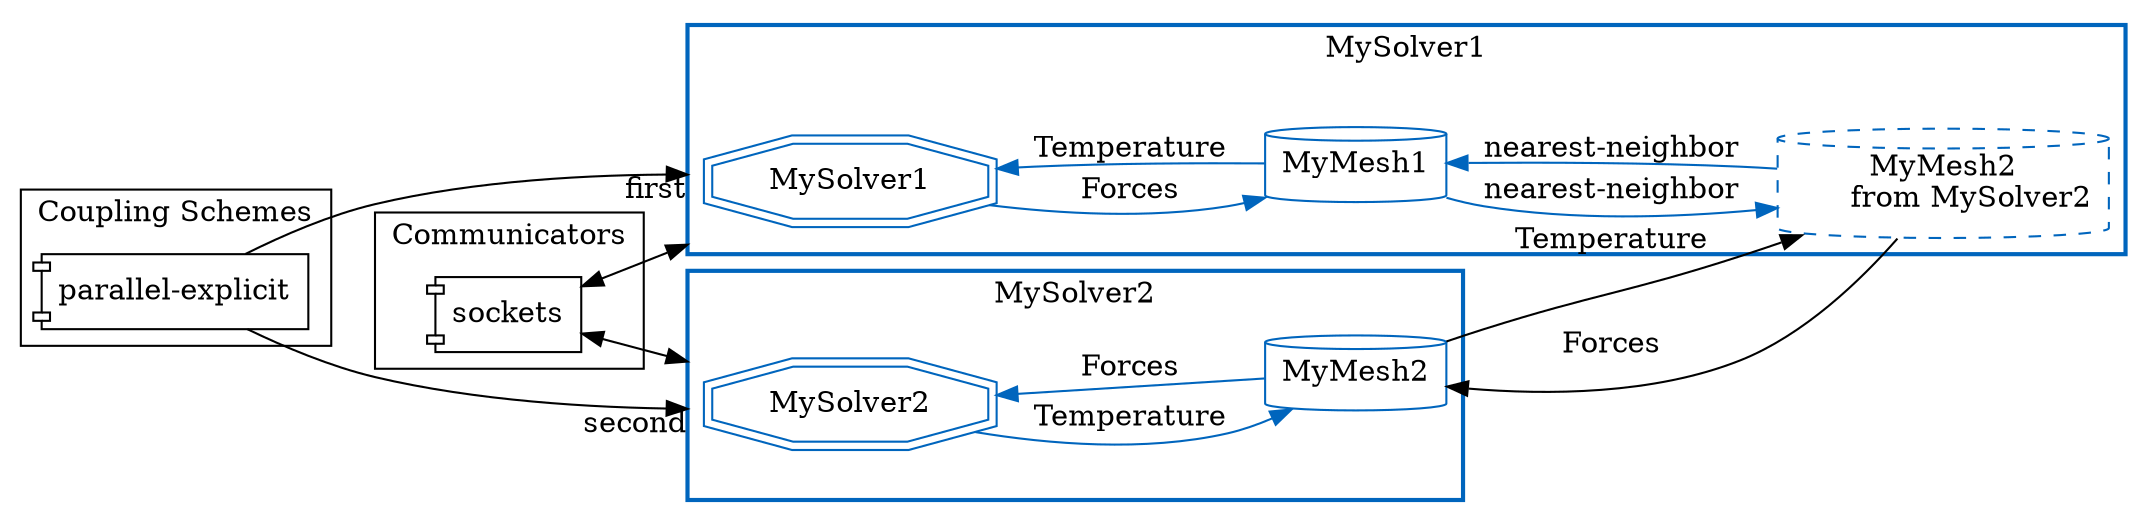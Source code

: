 digraph G {
  compound=True;
  layout=dot;
  overlap=scale;
  rankdir=LR;
  splines=true;

  subgraph cluster_m2n {
    label="Communicators";
    "m2n-MySolver2-MySolver1" [label="sockets", shape=component];
  }

  subgraph cluster_cpl {
    label="Coupling Schemes";
    "cpl-MySolver1-MySolver2" [label="parallel-explicit", shape=component];
  }

  subgraph cluster_MySolver1 {
    label="MySolver1";
    style=bold;
    color="#0065bd";
    "MySolver1" [color="#0065bd", shape=doubleoctagon];
    "MySolver1-MyMesh1" [color="#0065bd", label="MyMesh1", shape=cylinder];
    "MySolver1-MyMesh2" [color="#0065bd", label="MyMesh2
      from MySolver2", shape=cylinder, style=dashed];
    "MySolver1-MyMesh1" -> "MySolver1"  [color="#0065bd", label="Temperature", tooltip=scalar];
    "MySolver1" -> "MySolver1-MyMesh1"  [color="#0065bd", label="Forces", tooltip=vector];
    "MySolver1-MyMesh2" -> "MySolver1-MyMesh1"  [color="#0065bd",label="nearest-neighbor"];
    "MySolver1-MyMesh1" -> "MySolver1-MyMesh2"  [color="#0065bd",label="nearest-neighbor"];
  }

  subgraph cluster_MySolver2 {
    label="MySolver2";
    style=bold;
    color="#0065bd";
    "MySolver2" [color="#0065bd", shape=doubleoctagon];
    "MySolver2-MyMesh2" [color="#0065bd", label="MyMesh2", shape=cylinder];
    "MySolver2-MyMesh2" -> "MySolver2"  [color="#0065bd", label="Forces", tooltip=vector];
    "MySolver2" -> "MySolver2-MyMesh2"  [color="#0065bd", label="Temperature", tooltip=scalar];
  }

  "m2n-MySolver2-MySolver1" -> "MySolver2"  [color=black, dir=both, lhead=cluster_MySolver2];
  "m2n-MySolver2-MySolver1" -> "MySolver1"  [color=black, dir=both, lhead=cluster_MySolver1];
  "cpl-MySolver1-MySolver2" -> "MySolver1"  [color=black, lhead=cluster_MySolver1, headlabel="first",  minlen=2];
  "cpl-MySolver1-MySolver2" -> "MySolver2"  [color=black, lhead=cluster_MySolver2, headlabel="second", minlen=2];
  "MySolver1-MyMesh2" -> "MySolver2-MyMesh2"  [color=black, label="Forces", tooltip=vector];
  "MySolver2-MyMesh2" -> "MySolver1-MyMesh2"  [color=black, label="Temperature", tooltip=scalar];
}
